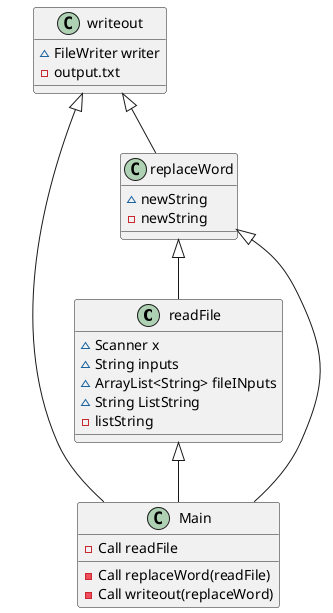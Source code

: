 @startuml
'https://plantuml.com/class-diagram

readFile <|-- Main
replaceWord <|-- readFile
writeout <|-- replaceWord
replaceWord <|-- Main
writeout <|-- Main

class Main {
-Call readFile
-Call replaceWord(readFile)
-Call writeout(replaceWord)
}

class readFile {
~Scanner x
~String inputs
~ArrayList<String> fileINputs
~String ListString
-listString
}

class replaceWord {
~newString
-newString
}

class writeout {
~FileWriter writer
-output.txt
}

@enduml
